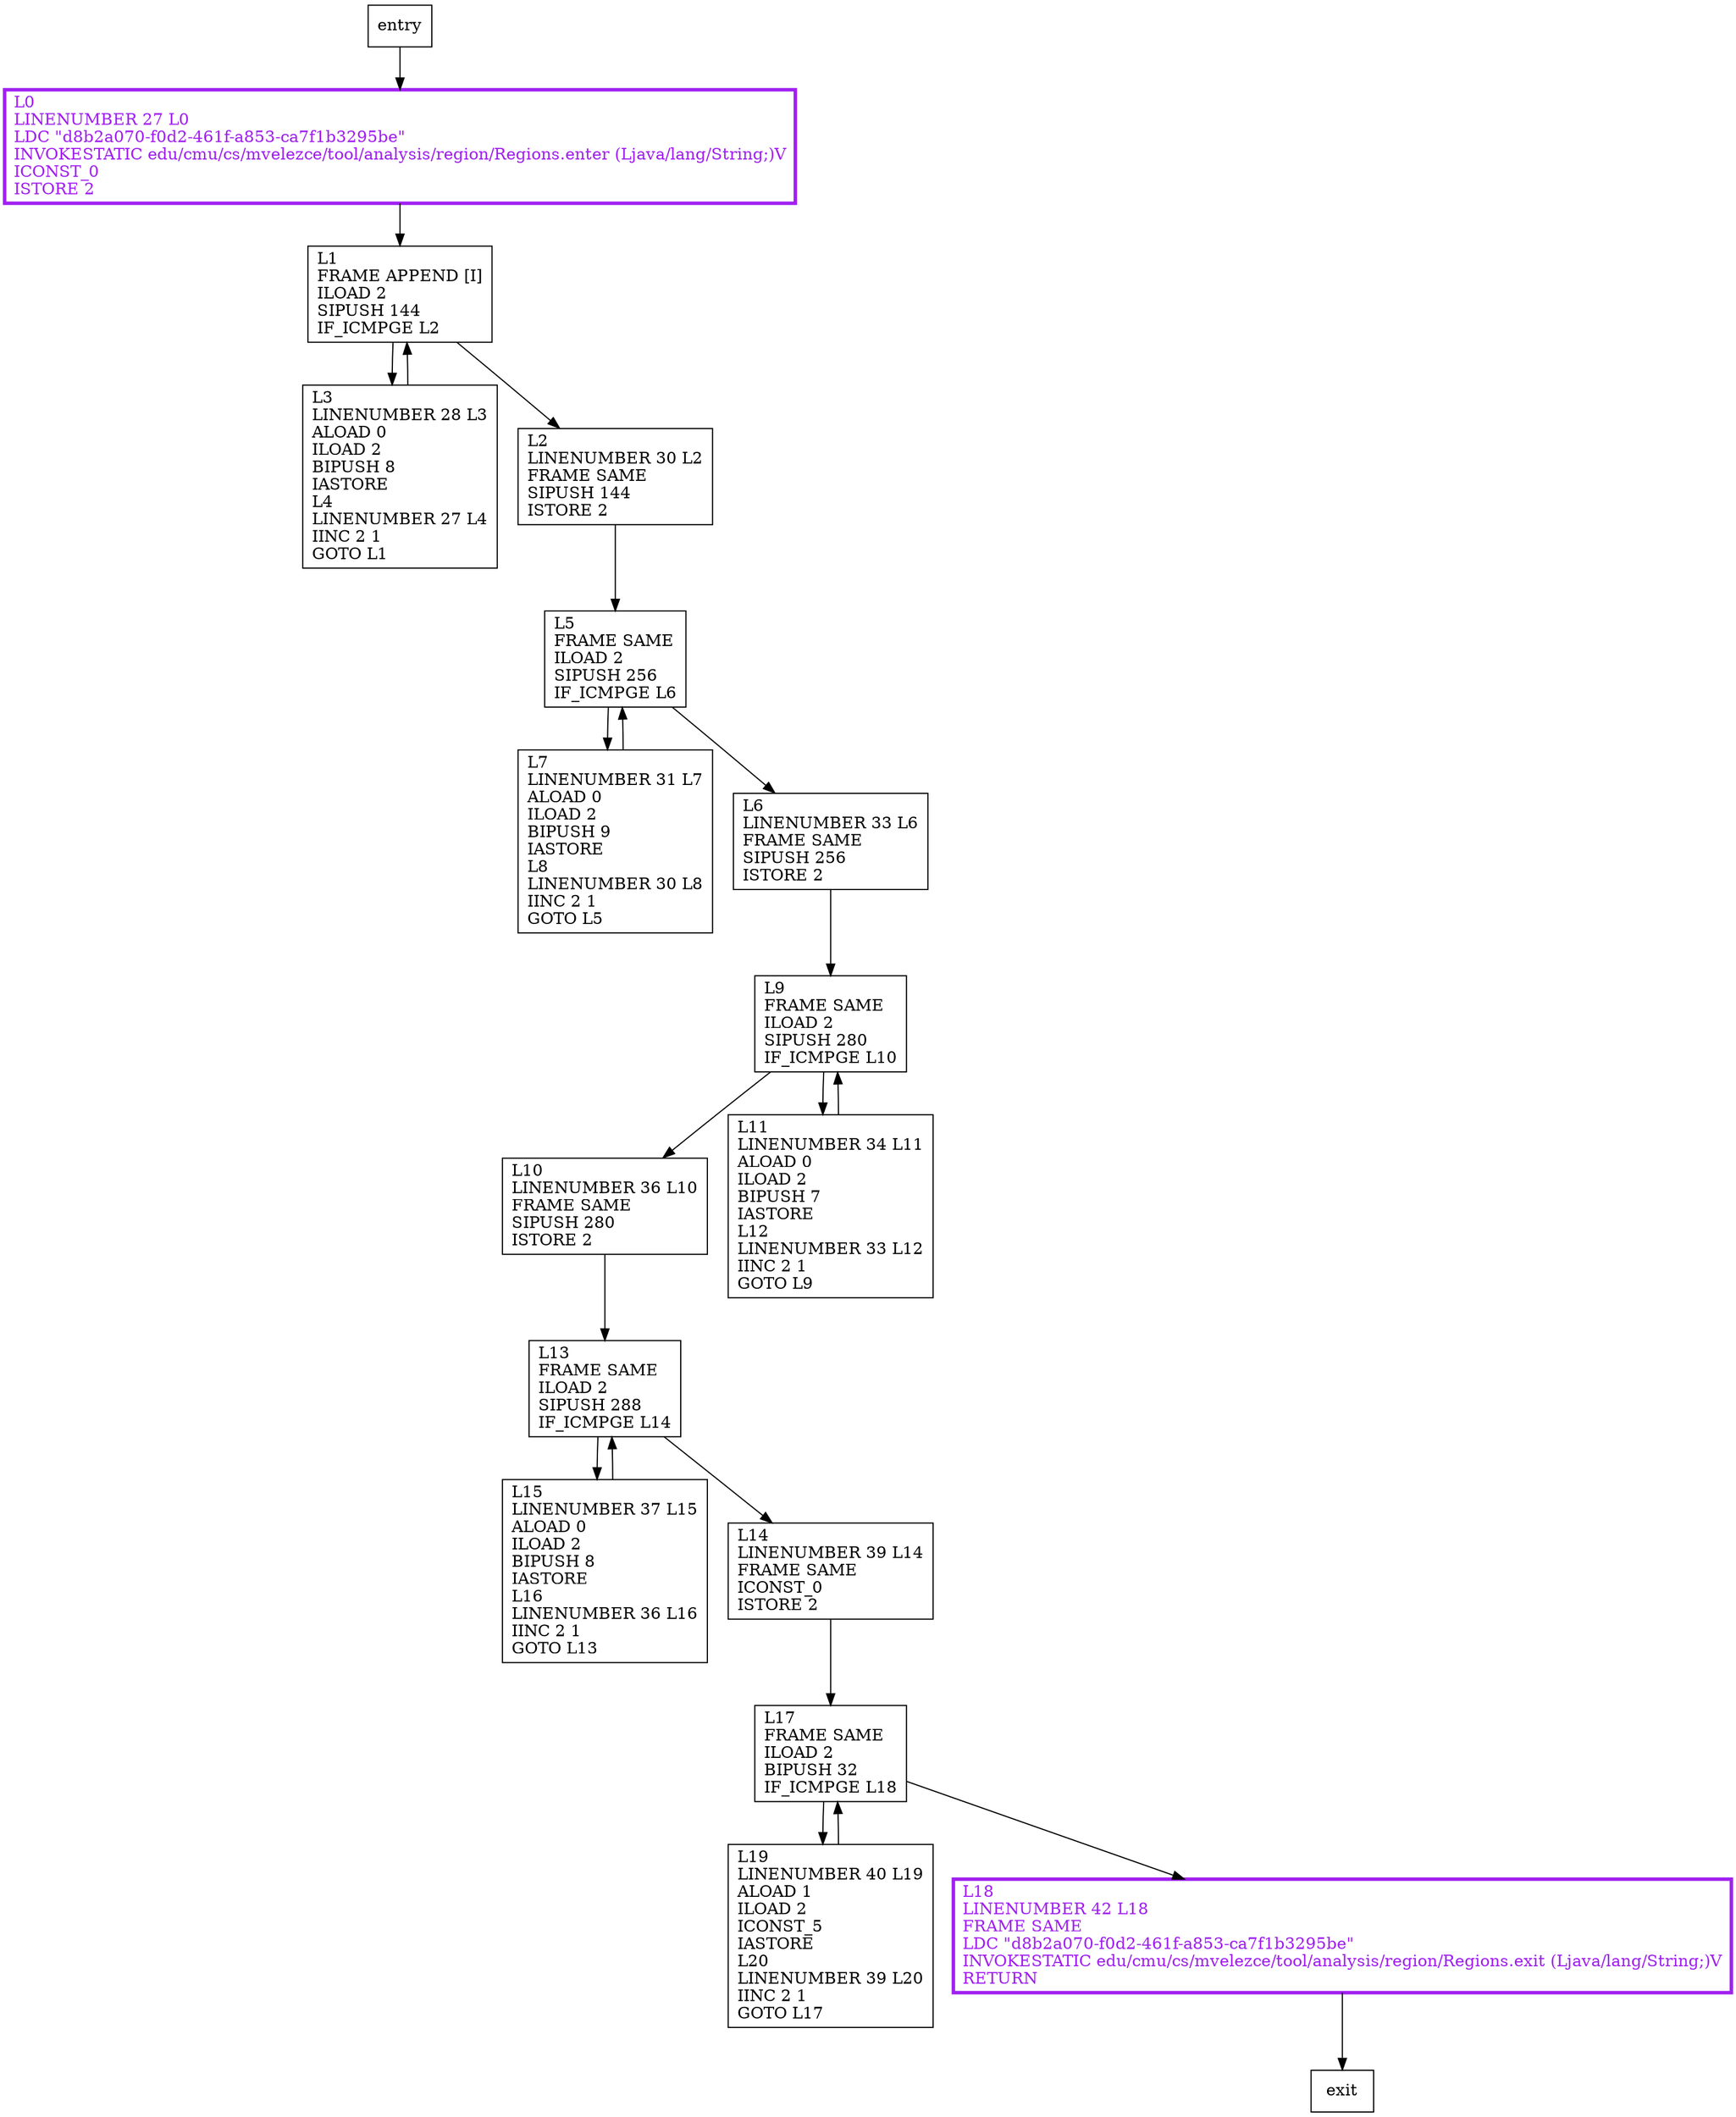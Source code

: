 digraph getFixedTree {
node [shape=record];
18171535 [label="L0\lLINENUMBER 27 L0\lLDC \"d8b2a070-f0d2-461f-a853-ca7f1b3295be\"\lINVOKESTATIC edu/cmu/cs/mvelezce/tool/analysis/region/Regions.enter (Ljava/lang/String;)V\lICONST_0\lISTORE 2\l"];
1244958142 [label="L3\lLINENUMBER 28 L3\lALOAD 0\lILOAD 2\lBIPUSH 8\lIASTORE\lL4\lLINENUMBER 27 L4\lIINC 2 1\lGOTO L1\l"];
1429275173 [label="L17\lFRAME SAME\lILOAD 2\lBIPUSH 32\lIF_ICMPGE L18\l"];
1102765913 [label="L7\lLINENUMBER 31 L7\lALOAD 0\lILOAD 2\lBIPUSH 9\lIASTORE\lL8\lLINENUMBER 30 L8\lIINC 2 1\lGOTO L5\l"];
925857680 [label="L10\lLINENUMBER 36 L10\lFRAME SAME\lSIPUSH 280\lISTORE 2\l"];
789439405 [label="L5\lFRAME SAME\lILOAD 2\lSIPUSH 256\lIF_ICMPGE L6\l"];
1332590782 [label="L15\lLINENUMBER 37 L15\lALOAD 0\lILOAD 2\lBIPUSH 8\lIASTORE\lL16\lLINENUMBER 36 L16\lIINC 2 1\lGOTO L13\l"];
2000419892 [label="L19\lLINENUMBER 40 L19\lALOAD 1\lILOAD 2\lICONST_5\lIASTORE\lL20\lLINENUMBER 39 L20\lIINC 2 1\lGOTO L17\l"];
2061796835 [label="L2\lLINENUMBER 30 L2\lFRAME SAME\lSIPUSH 144\lISTORE 2\l"];
1130516469 [label="L9\lFRAME SAME\lILOAD 2\lSIPUSH 280\lIF_ICMPGE L10\l"];
1652098016 [label="L18\lLINENUMBER 42 L18\lFRAME SAME\lLDC \"d8b2a070-f0d2-461f-a853-ca7f1b3295be\"\lINVOKESTATIC edu/cmu/cs/mvelezce/tool/analysis/region/Regions.exit (Ljava/lang/String;)V\lRETURN\l"];
1412764221 [label="L11\lLINENUMBER 34 L11\lALOAD 0\lILOAD 2\lBIPUSH 7\lIASTORE\lL12\lLINENUMBER 33 L12\lIINC 2 1\lGOTO L9\l"];
53664959 [label="L14\lLINENUMBER 39 L14\lFRAME SAME\lICONST_0\lISTORE 2\l"];
859176852 [label="L13\lFRAME SAME\lILOAD 2\lSIPUSH 288\lIF_ICMPGE L14\l"];
874877943 [label="L1\lFRAME APPEND [I]\lILOAD 2\lSIPUSH 144\lIF_ICMPGE L2\l"];
523213506 [label="L6\lLINENUMBER 33 L6\lFRAME SAME\lSIPUSH 256\lISTORE 2\l"];
entry;
exit;
18171535 -> 874877943;
1244958142 -> 874877943;
1429275173 -> 1652098016;
1429275173 -> 2000419892;
1102765913 -> 789439405;
925857680 -> 859176852;
789439405 -> 1102765913;
789439405 -> 523213506;
1332590782 -> 859176852;
2000419892 -> 1429275173;
2061796835 -> 789439405;
entry -> 18171535;
1130516469 -> 1412764221;
1130516469 -> 925857680;
1652098016 -> exit;
1412764221 -> 1130516469;
53664959 -> 1429275173;
859176852 -> 53664959;
859176852 -> 1332590782;
874877943 -> 1244958142;
874877943 -> 2061796835;
523213506 -> 1130516469;
18171535[fontcolor="purple", penwidth=3, color="purple"];
1652098016[fontcolor="purple", penwidth=3, color="purple"];
}
